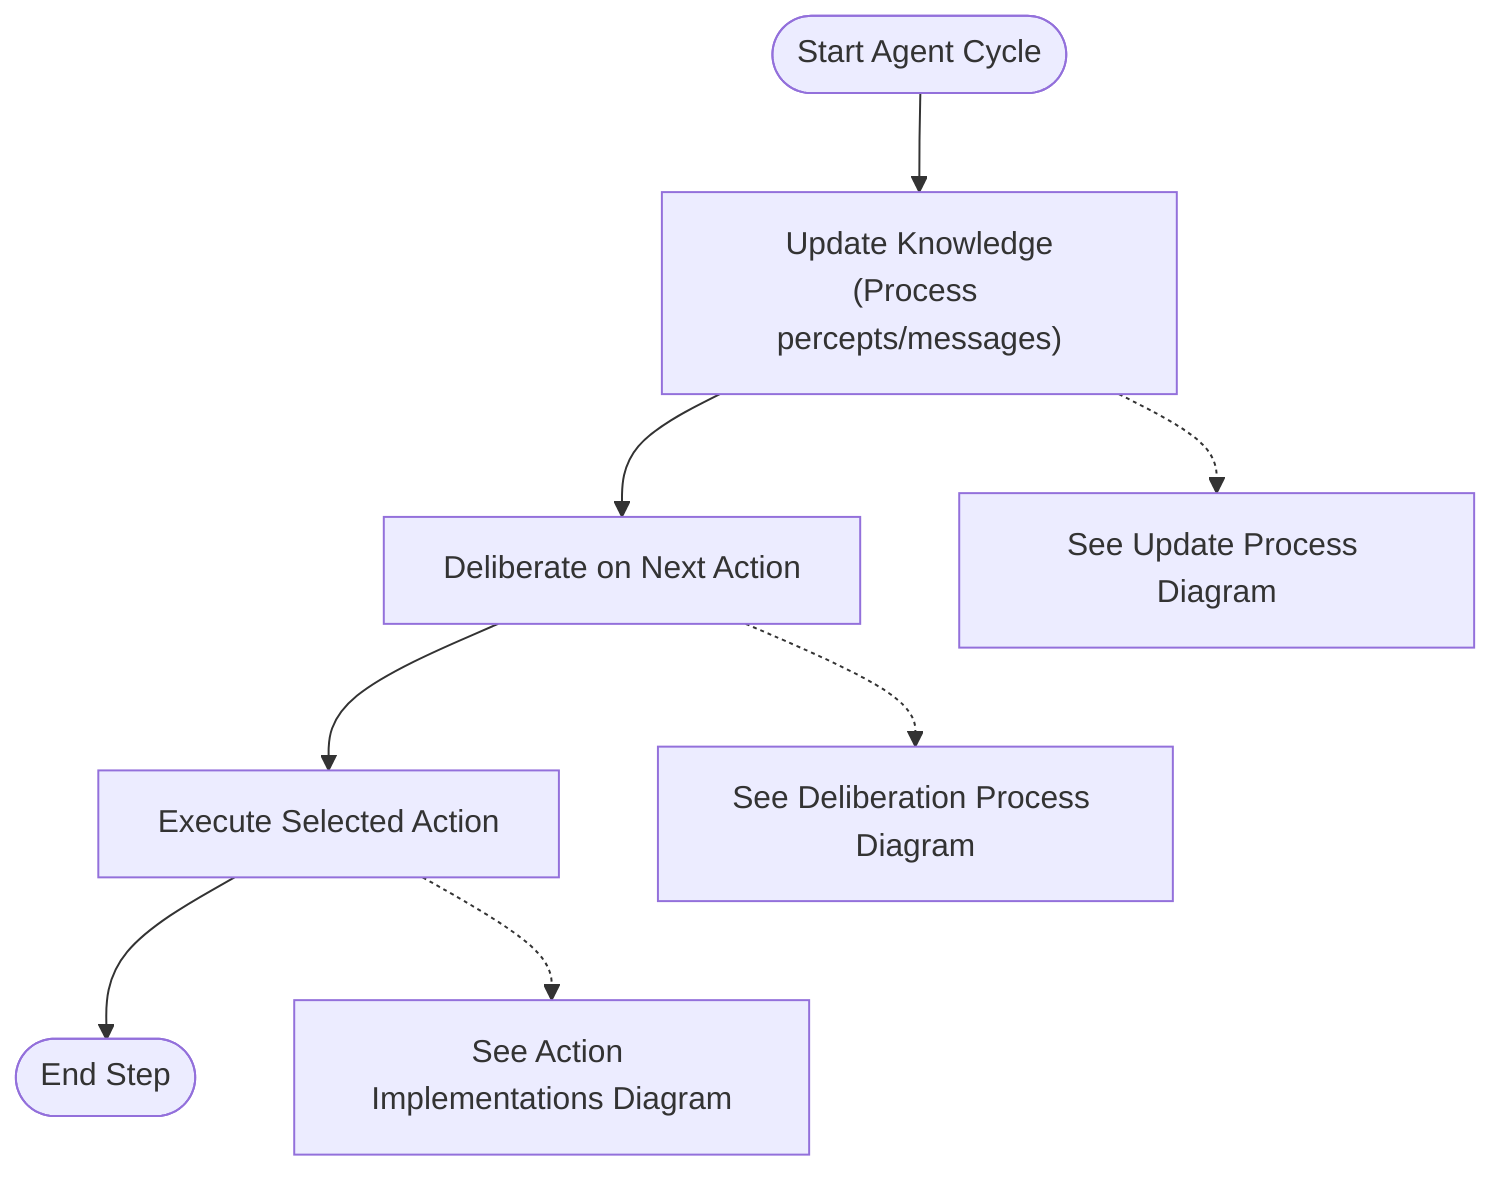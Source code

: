 flowchart TD
    Start(["Start Agent Cycle"]) --> Update["Update Knowledge<br>(Process percepts/messages)"]
    Update --> Deliberate["Deliberate on Next Action"]
    Deliberate --> ExecuteAction["Execute Selected Action"]
    ExecuteAction --> End(["End Step"])
    
    %% Connections to other diagrams
    Update -.-> UpdateDetails["See Update Process Diagram"]
    Deliberate -.-> DeliberateDetails["See Deliberation Process Diagram"]
    ExecuteAction -.-> ActionDetails["See Action Implementations Diagram"]
